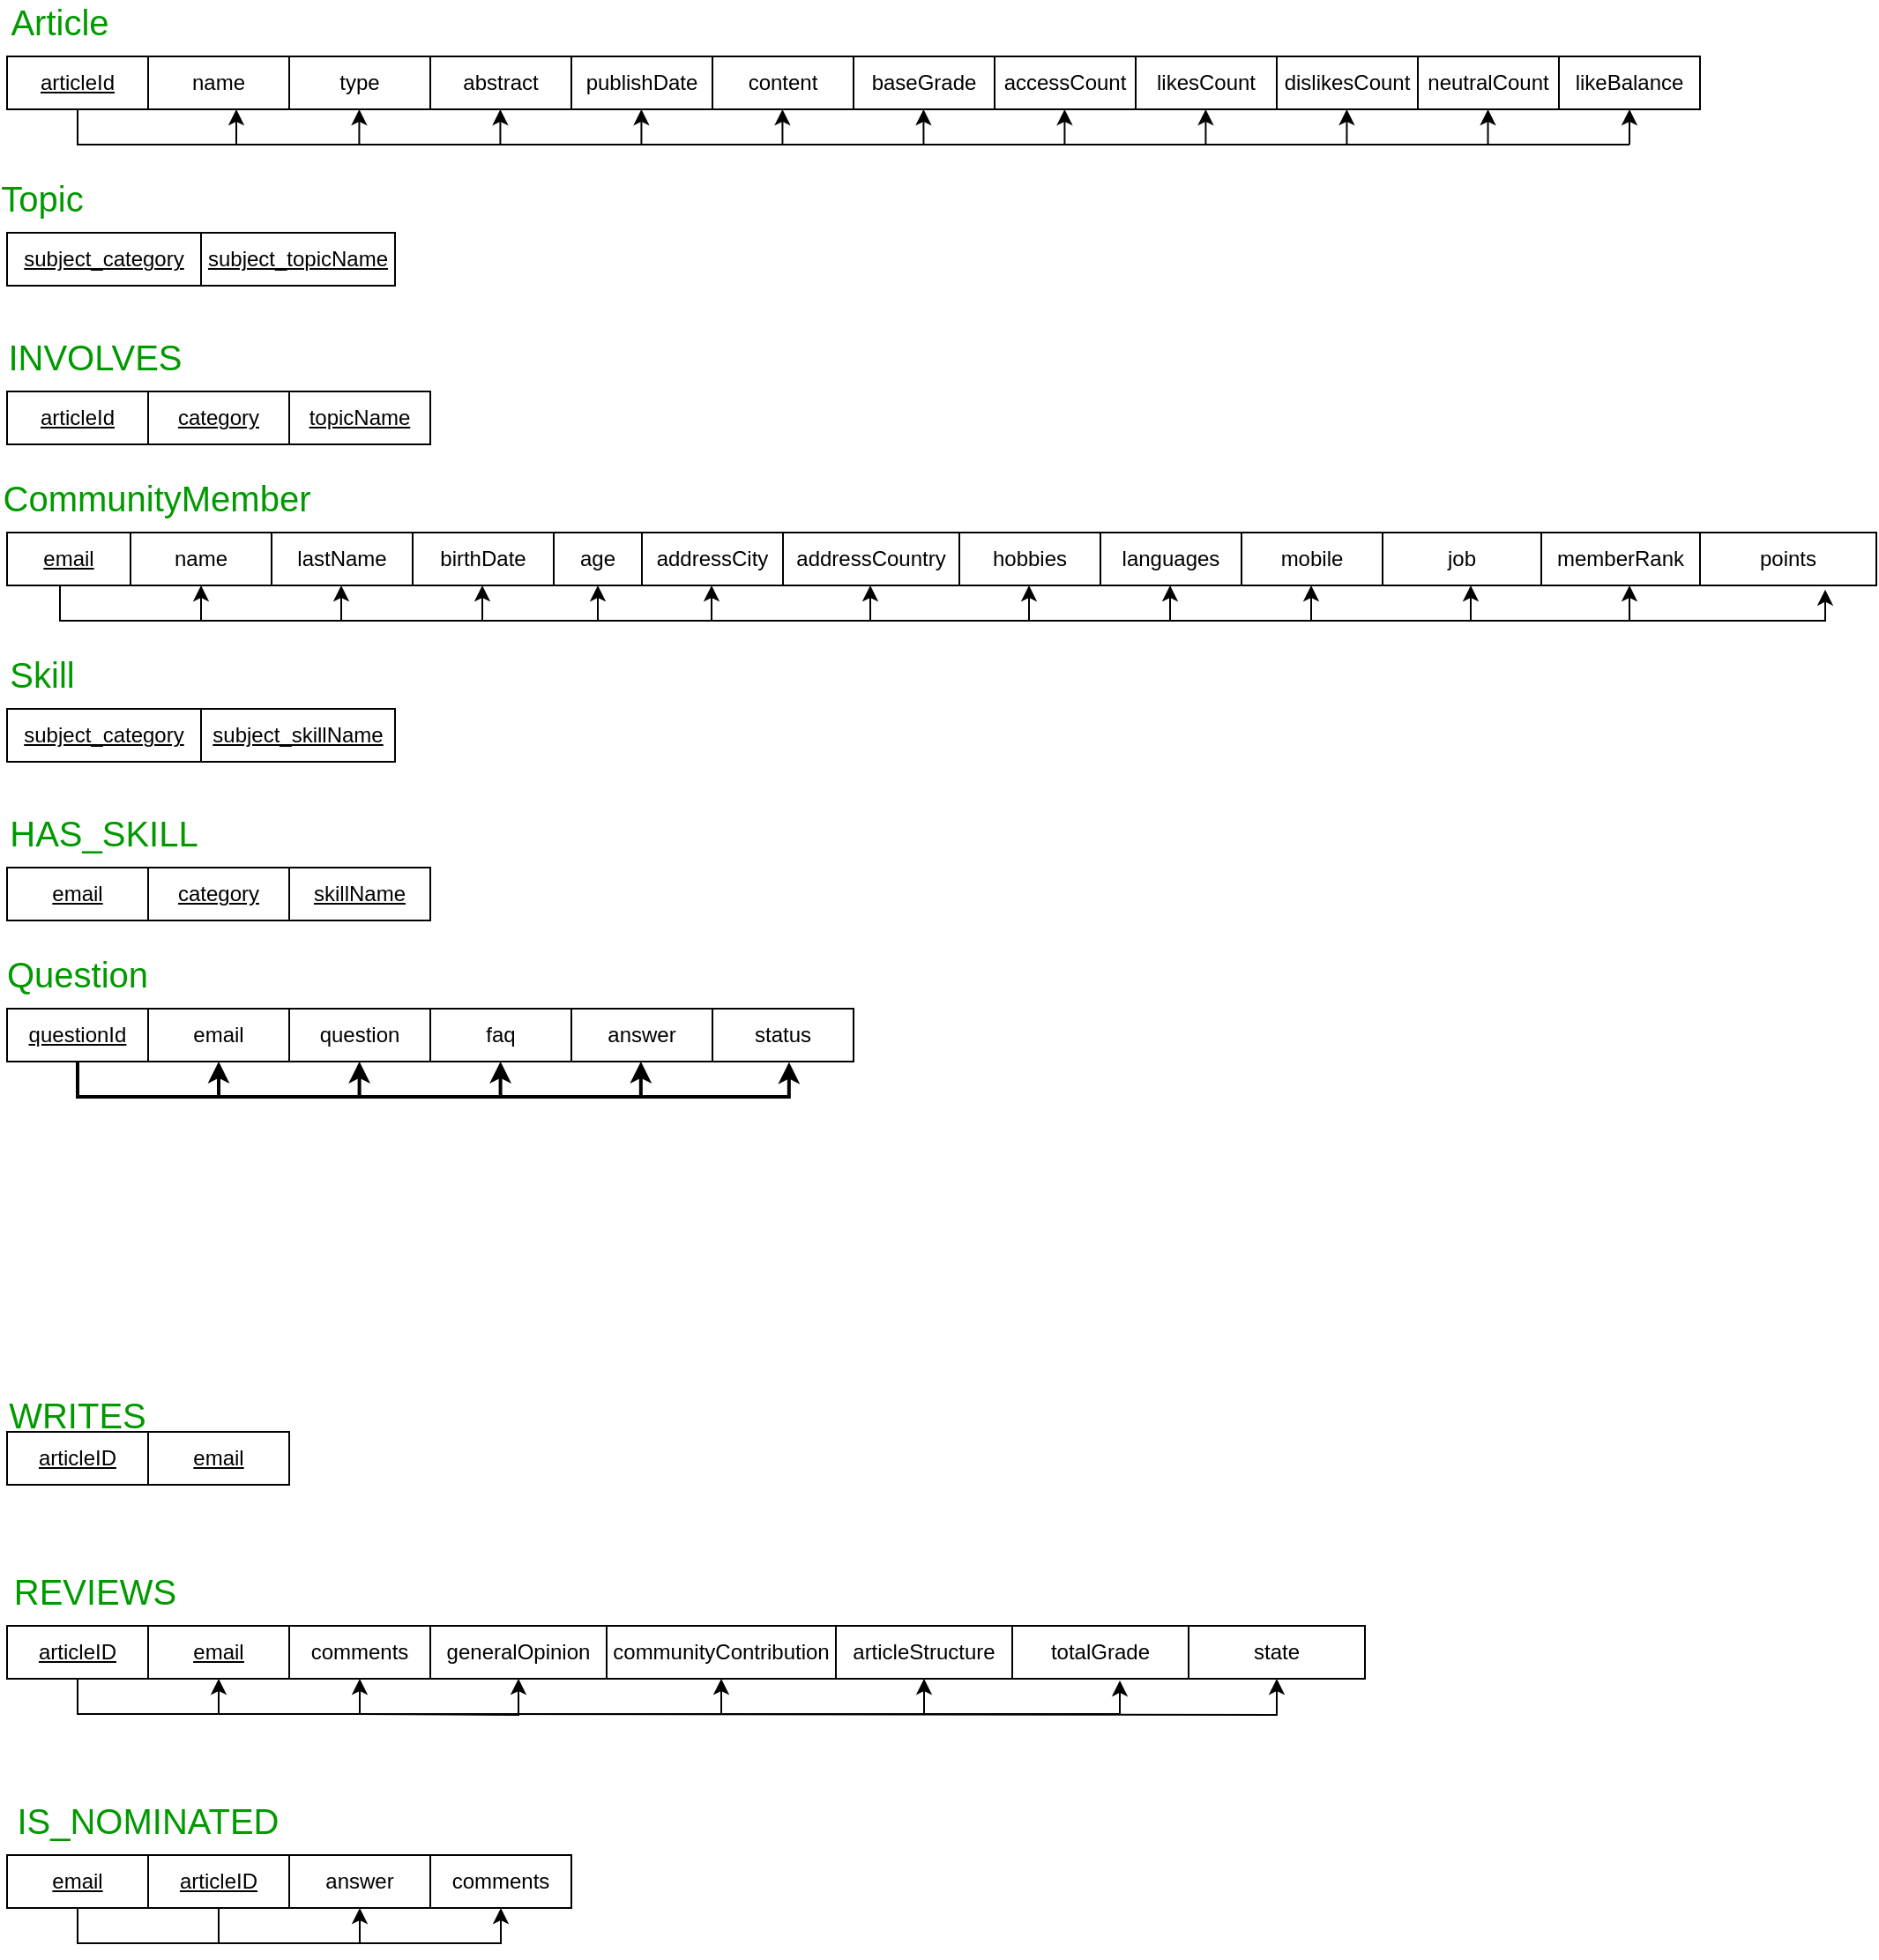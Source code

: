 <mxfile version="13.3.5" type="device"><diagram id="dkbUwDAFsNe0sdOHjusJ" name="Page-1"><mxGraphModel dx="1202" dy="475" grid="1" gridSize="10" guides="1" tooltips="1" connect="1" arrows="1" fold="1" page="1" pageScale="1" pageWidth="1169" pageHeight="827" math="0" shadow="0"><root><mxCell id="0"/><mxCell id="1" parent="0"/><mxCell id="1bvsl_Nv0j-jc4q3x4o1-125" style="edgeStyle=orthogonalEdgeStyle;rounded=0;orthogonalLoop=1;jettySize=auto;html=1;exitX=0.5;exitY=1;exitDx=0;exitDy=0;entryX=0.625;entryY=1;entryDx=0;entryDy=0;entryPerimeter=0;" parent="1" source="1bvsl_Nv0j-jc4q3x4o1-126" target="1bvsl_Nv0j-jc4q3x4o1-127" edge="1"><mxGeometry relative="1" as="geometry"><mxPoint x="180" y="170" as="targetPoint"/></mxGeometry></mxCell><mxCell id="1bvsl_Nv0j-jc4q3x4o1-126" value="&lt;u&gt;articleId&lt;/u&gt;" style="rounded=0;whiteSpace=wrap;html=1;" parent="1" vertex="1"><mxGeometry x="50" y="100" width="80" height="30" as="geometry"/></mxCell><mxCell id="1bvsl_Nv0j-jc4q3x4o1-127" value="name" style="rounded=0;whiteSpace=wrap;html=1;" parent="1" vertex="1"><mxGeometry x="130" y="100" width="80" height="30" as="geometry"/></mxCell><mxCell id="1bvsl_Nv0j-jc4q3x4o1-128" value="type" style="rounded=0;whiteSpace=wrap;html=1;" parent="1" vertex="1"><mxGeometry x="210" y="100" width="80" height="30" as="geometry"/></mxCell><mxCell id="1bvsl_Nv0j-jc4q3x4o1-129" value="abstract" style="rounded=0;whiteSpace=wrap;html=1;" parent="1" vertex="1"><mxGeometry x="290" y="100" width="80" height="30" as="geometry"/></mxCell><mxCell id="1bvsl_Nv0j-jc4q3x4o1-130" value="publishDate" style="rounded=0;whiteSpace=wrap;html=1;" parent="1" vertex="1"><mxGeometry x="370" y="100" width="80" height="30" as="geometry"/></mxCell><mxCell id="1bvsl_Nv0j-jc4q3x4o1-131" value="content" style="rounded=0;whiteSpace=wrap;html=1;" parent="1" vertex="1"><mxGeometry x="450" y="100" width="80" height="30" as="geometry"/></mxCell><mxCell id="1bvsl_Nv0j-jc4q3x4o1-132" value="baseGrade" style="rounded=0;whiteSpace=wrap;html=1;" parent="1" vertex="1"><mxGeometry x="530" y="100" width="80" height="30" as="geometry"/></mxCell><mxCell id="1bvsl_Nv0j-jc4q3x4o1-133" value="accessCount" style="rounded=0;whiteSpace=wrap;html=1;" parent="1" vertex="1"><mxGeometry x="610" y="100" width="80" height="30" as="geometry"/></mxCell><mxCell id="1bvsl_Nv0j-jc4q3x4o1-134" value="likesCount" style="rounded=0;whiteSpace=wrap;html=1;" parent="1" vertex="1"><mxGeometry x="690" y="100" width="80" height="30" as="geometry"/></mxCell><mxCell id="1bvsl_Nv0j-jc4q3x4o1-135" value="dislikesCount" style="rounded=0;whiteSpace=wrap;html=1;" parent="1" vertex="1"><mxGeometry x="770" y="100" width="80" height="30" as="geometry"/></mxCell><mxCell id="1bvsl_Nv0j-jc4q3x4o1-136" value="neutralCount" style="rounded=0;whiteSpace=wrap;html=1;" parent="1" vertex="1"><mxGeometry x="850" y="100" width="80" height="30" as="geometry"/></mxCell><mxCell id="1bvsl_Nv0j-jc4q3x4o1-137" value="" style="endArrow=none;html=1;" parent="1" edge="1"><mxGeometry width="50" height="50" relative="1" as="geometry"><mxPoint x="180" y="150" as="sourcePoint"/><mxPoint x="970" y="150" as="targetPoint"/></mxGeometry></mxCell><mxCell id="1bvsl_Nv0j-jc4q3x4o1-138" value="" style="endArrow=classic;html=1;entryX=0.5;entryY=1;entryDx=0;entryDy=0;" parent="1" target="1bvsl_Nv0j-jc4q3x4o1-203" edge="1"><mxGeometry width="50" height="50" relative="1" as="geometry"><mxPoint x="970" y="150" as="sourcePoint"/><mxPoint x="600" y="130" as="targetPoint"/></mxGeometry></mxCell><mxCell id="1bvsl_Nv0j-jc4q3x4o1-139" value="" style="endArrow=classic;html=1;entryX=0.5;entryY=1;entryDx=0;entryDy=0;" parent="1" edge="1"><mxGeometry width="50" height="50" relative="1" as="geometry"><mxPoint x="409.71" y="150" as="sourcePoint"/><mxPoint x="409.71" y="130" as="targetPoint"/></mxGeometry></mxCell><mxCell id="1bvsl_Nv0j-jc4q3x4o1-140" value="" style="endArrow=classic;html=1;entryX=0.5;entryY=1;entryDx=0;entryDy=0;" parent="1" edge="1"><mxGeometry width="50" height="50" relative="1" as="geometry"><mxPoint x="329.71" y="150" as="sourcePoint"/><mxPoint x="329.71" y="130" as="targetPoint"/></mxGeometry></mxCell><mxCell id="1bvsl_Nv0j-jc4q3x4o1-141" value="" style="endArrow=classic;html=1;entryX=0.5;entryY=1;entryDx=0;entryDy=0;" parent="1" edge="1"><mxGeometry width="50" height="50" relative="1" as="geometry"><mxPoint x="249.71" y="150" as="sourcePoint"/><mxPoint x="249.71" y="130" as="targetPoint"/></mxGeometry></mxCell><mxCell id="1bvsl_Nv0j-jc4q3x4o1-142" value="&lt;u&gt;subject_category&lt;/u&gt;" style="rounded=0;whiteSpace=wrap;html=1;" parent="1" vertex="1"><mxGeometry x="50" y="200" width="110" height="30" as="geometry"/></mxCell><mxCell id="1bvsl_Nv0j-jc4q3x4o1-143" value="&lt;u&gt;subject_topicName&lt;/u&gt;" style="rounded=0;whiteSpace=wrap;html=1;" parent="1" vertex="1"><mxGeometry x="160" y="200" width="110" height="30" as="geometry"/></mxCell><mxCell id="1bvsl_Nv0j-jc4q3x4o1-144" value="&lt;u&gt;articleId&lt;/u&gt;" style="rounded=0;whiteSpace=wrap;html=1;" parent="1" vertex="1"><mxGeometry x="50" y="290" width="80" height="30" as="geometry"/></mxCell><mxCell id="1bvsl_Nv0j-jc4q3x4o1-145" value="category" style="rounded=0;whiteSpace=wrap;html=1;fontStyle=4" parent="1" vertex="1"><mxGeometry x="130" y="290" width="80" height="30" as="geometry"/></mxCell><mxCell id="1bvsl_Nv0j-jc4q3x4o1-146" value="topicName" style="rounded=0;whiteSpace=wrap;html=1;fontStyle=4" parent="1" vertex="1"><mxGeometry x="210" y="290" width="80" height="30" as="geometry"/></mxCell><mxCell id="1bvsl_Nv0j-jc4q3x4o1-147" style="edgeStyle=orthogonalEdgeStyle;rounded=0;orthogonalLoop=1;jettySize=auto;html=1;exitX=0.5;exitY=1;exitDx=0;exitDy=0;entryX=0.71;entryY=1.079;entryDx=0;entryDy=0;entryPerimeter=0;" parent="1" target="1bvsl_Nv0j-jc4q3x4o1-154" edge="1"><mxGeometry relative="1" as="geometry"><Array as="points"><mxPoint x="80" y="420"/><mxPoint x="1081" y="420"/></Array><mxPoint x="80" y="400.0" as="sourcePoint"/></mxGeometry></mxCell><mxCell id="1bvsl_Nv0j-jc4q3x4o1-148" value="name" style="rounded=0;whiteSpace=wrap;html=1;" parent="1" vertex="1"><mxGeometry x="120" y="370" width="80" height="30" as="geometry"/></mxCell><mxCell id="1bvsl_Nv0j-jc4q3x4o1-149" value="lastName" style="rounded=0;whiteSpace=wrap;html=1;" parent="1" vertex="1"><mxGeometry x="200" y="370" width="80" height="30" as="geometry"/></mxCell><mxCell id="1bvsl_Nv0j-jc4q3x4o1-150" value="birthDate" style="rounded=0;whiteSpace=wrap;html=1;" parent="1" vertex="1"><mxGeometry x="280" y="370" width="80" height="30" as="geometry"/></mxCell><mxCell id="1bvsl_Nv0j-jc4q3x4o1-151" value="age" style="rounded=0;whiteSpace=wrap;html=1;" parent="1" vertex="1"><mxGeometry x="360" y="370" width="50" height="30" as="geometry"/></mxCell><mxCell id="1bvsl_Nv0j-jc4q3x4o1-152" value="addressCity" style="rounded=0;whiteSpace=wrap;html=1;" parent="1" vertex="1"><mxGeometry x="410" y="370" width="80" height="30" as="geometry"/></mxCell><mxCell id="1bvsl_Nv0j-jc4q3x4o1-153" value="addressCountry" style="rounded=0;whiteSpace=wrap;html=1;" parent="1" vertex="1"><mxGeometry x="490" y="370" width="100" height="30" as="geometry"/></mxCell><mxCell id="1bvsl_Nv0j-jc4q3x4o1-154" value="points" style="rounded=0;whiteSpace=wrap;html=1;" parent="1" vertex="1"><mxGeometry x="1010" y="370" width="100" height="30" as="geometry"/></mxCell><mxCell id="1bvsl_Nv0j-jc4q3x4o1-155" value="hobbies" style="rounded=0;whiteSpace=wrap;html=1;" parent="1" vertex="1"><mxGeometry x="590" y="370" width="80" height="30" as="geometry"/></mxCell><mxCell id="1bvsl_Nv0j-jc4q3x4o1-156" value="languages" style="rounded=0;whiteSpace=wrap;html=1;" parent="1" vertex="1"><mxGeometry x="670" y="370" width="80" height="30" as="geometry"/></mxCell><mxCell id="1bvsl_Nv0j-jc4q3x4o1-157" value="email" style="rounded=0;whiteSpace=wrap;html=1;fontStyle=4" parent="1" vertex="1"><mxGeometry x="50" y="370" width="70" height="30" as="geometry"/></mxCell><mxCell id="1bvsl_Nv0j-jc4q3x4o1-158" value="mobile" style="rounded=0;whiteSpace=wrap;html=1;" parent="1" vertex="1"><mxGeometry x="750" y="370" width="80" height="30" as="geometry"/></mxCell><mxCell id="1bvsl_Nv0j-jc4q3x4o1-159" value="job" style="rounded=0;whiteSpace=wrap;html=1;" parent="1" vertex="1"><mxGeometry x="830" y="370" width="90" height="30" as="geometry"/></mxCell><mxCell id="1bvsl_Nv0j-jc4q3x4o1-160" value="memberRank" style="rounded=0;whiteSpace=wrap;html=1;" parent="1" vertex="1"><mxGeometry x="920" y="370" width="90" height="30" as="geometry"/></mxCell><mxCell id="1bvsl_Nv0j-jc4q3x4o1-161" value="" style="endArrow=classic;html=1;entryX=0.5;entryY=1;entryDx=0;entryDy=0;" parent="1" target="1bvsl_Nv0j-jc4q3x4o1-148" edge="1"><mxGeometry width="50" height="50" relative="1" as="geometry"><mxPoint x="160" y="420" as="sourcePoint"/><mxPoint x="230" y="340" as="targetPoint"/></mxGeometry></mxCell><mxCell id="1bvsl_Nv0j-jc4q3x4o1-162" value="" style="endArrow=classic;html=1;entryX=0.5;entryY=1;entryDx=0;entryDy=0;" parent="1" edge="1"><mxGeometry width="50" height="50" relative="1" as="geometry"><mxPoint x="239.5" y="420" as="sourcePoint"/><mxPoint x="239.5" y="400" as="targetPoint"/></mxGeometry></mxCell><mxCell id="1bvsl_Nv0j-jc4q3x4o1-163" value="" style="endArrow=classic;html=1;entryX=0.5;entryY=1;entryDx=0;entryDy=0;" parent="1" edge="1"><mxGeometry width="50" height="50" relative="1" as="geometry"><mxPoint x="319.5" y="420" as="sourcePoint"/><mxPoint x="319.5" y="400" as="targetPoint"/></mxGeometry></mxCell><mxCell id="1bvsl_Nv0j-jc4q3x4o1-164" value="" style="endArrow=classic;html=1;entryX=0.5;entryY=1;entryDx=0;entryDy=0;" parent="1" edge="1"><mxGeometry width="50" height="50" relative="1" as="geometry"><mxPoint x="449.5" y="420" as="sourcePoint"/><mxPoint x="449.5" y="400" as="targetPoint"/></mxGeometry></mxCell><mxCell id="1bvsl_Nv0j-jc4q3x4o1-165" value="" style="endArrow=classic;html=1;entryX=0.5;entryY=1;entryDx=0;entryDy=0;" parent="1" edge="1"><mxGeometry width="50" height="50" relative="1" as="geometry"><mxPoint x="539.5" y="420" as="sourcePoint"/><mxPoint x="539.5" y="400" as="targetPoint"/></mxGeometry></mxCell><mxCell id="1bvsl_Nv0j-jc4q3x4o1-166" value="" style="endArrow=classic;html=1;entryX=0.5;entryY=1;entryDx=0;entryDy=0;" parent="1" edge="1"><mxGeometry width="50" height="50" relative="1" as="geometry"><mxPoint x="629.5" y="420" as="sourcePoint"/><mxPoint x="629.5" y="400" as="targetPoint"/></mxGeometry></mxCell><mxCell id="1bvsl_Nv0j-jc4q3x4o1-167" value="" style="endArrow=classic;html=1;entryX=0.5;entryY=1;entryDx=0;entryDy=0;" parent="1" edge="1"><mxGeometry width="50" height="50" relative="1" as="geometry"><mxPoint x="709.5" y="420" as="sourcePoint"/><mxPoint x="709.5" y="400" as="targetPoint"/></mxGeometry></mxCell><mxCell id="1bvsl_Nv0j-jc4q3x4o1-168" value="" style="endArrow=classic;html=1;entryX=0.5;entryY=1;entryDx=0;entryDy=0;" parent="1" edge="1"><mxGeometry width="50" height="50" relative="1" as="geometry"><mxPoint x="789.5" y="420" as="sourcePoint"/><mxPoint x="789.5" y="400" as="targetPoint"/></mxGeometry></mxCell><mxCell id="1bvsl_Nv0j-jc4q3x4o1-169" value="" style="endArrow=classic;html=1;entryX=0.5;entryY=1;entryDx=0;entryDy=0;" parent="1" edge="1"><mxGeometry width="50" height="50" relative="1" as="geometry"><mxPoint x="880" y="420" as="sourcePoint"/><mxPoint x="880" y="400" as="targetPoint"/></mxGeometry></mxCell><mxCell id="1bvsl_Nv0j-jc4q3x4o1-170" value="&lt;u&gt;subject_category&lt;/u&gt;" style="rounded=0;whiteSpace=wrap;html=1;" parent="1" vertex="1"><mxGeometry x="50" y="470" width="110" height="30" as="geometry"/></mxCell><mxCell id="1bvsl_Nv0j-jc4q3x4o1-171" value="&lt;u&gt;subject_skillName&lt;/u&gt;" style="rounded=0;whiteSpace=wrap;html=1;" parent="1" vertex="1"><mxGeometry x="160" y="470" width="110" height="30" as="geometry"/></mxCell><mxCell id="1bvsl_Nv0j-jc4q3x4o1-172" value="&lt;u&gt;email&lt;/u&gt;" style="rounded=0;whiteSpace=wrap;html=1;" parent="1" vertex="1"><mxGeometry x="50" y="560" width="80" height="30" as="geometry"/></mxCell><mxCell id="1bvsl_Nv0j-jc4q3x4o1-173" value="category" style="rounded=0;whiteSpace=wrap;html=1;fontStyle=4" parent="1" vertex="1"><mxGeometry x="130" y="560" width="80" height="30" as="geometry"/></mxCell><mxCell id="1bvsl_Nv0j-jc4q3x4o1-174" value="skillName" style="rounded=0;whiteSpace=wrap;html=1;fontStyle=4" parent="1" vertex="1"><mxGeometry x="210" y="560" width="80" height="30" as="geometry"/></mxCell><mxCell id="1bvsl_Nv0j-jc4q3x4o1-175" style="edgeStyle=orthogonalEdgeStyle;rounded=0;orthogonalLoop=1;jettySize=auto;html=1;exitX=0.5;exitY=1;exitDx=0;exitDy=0;strokeColor=#000000;strokeWidth=2;entryX=0.543;entryY=1.013;entryDx=0;entryDy=0;entryPerimeter=0;" parent="1" source="1bvsl_Nv0j-jc4q3x4o1-176" target="1bvsl_Nv0j-jc4q3x4o1-181" edge="1"><mxGeometry relative="1" as="geometry"><mxPoint x="260" y="730" as="targetPoint"/></mxGeometry></mxCell><mxCell id="1bvsl_Nv0j-jc4q3x4o1-176" value="&lt;u&gt;questionId&lt;/u&gt;" style="rounded=0;whiteSpace=wrap;html=1;" parent="1" vertex="1"><mxGeometry x="50" y="640" width="80" height="30" as="geometry"/></mxCell><mxCell id="1bvsl_Nv0j-jc4q3x4o1-177" value="email" style="rounded=0;whiteSpace=wrap;html=1;" parent="1" vertex="1"><mxGeometry x="130" y="640" width="80" height="30" as="geometry"/></mxCell><mxCell id="1bvsl_Nv0j-jc4q3x4o1-178" value="question" style="rounded=0;whiteSpace=wrap;html=1;" parent="1" vertex="1"><mxGeometry x="210" y="640" width="80" height="30" as="geometry"/></mxCell><mxCell id="1bvsl_Nv0j-jc4q3x4o1-179" value="faq" style="rounded=0;whiteSpace=wrap;html=1;" parent="1" vertex="1"><mxGeometry x="290" y="640" width="80" height="30" as="geometry"/></mxCell><mxCell id="1bvsl_Nv0j-jc4q3x4o1-180" value="answer" style="rounded=0;whiteSpace=wrap;html=1;" parent="1" vertex="1"><mxGeometry x="370" y="640" width="80" height="30" as="geometry"/></mxCell><mxCell id="1bvsl_Nv0j-jc4q3x4o1-181" value="status" style="rounded=0;whiteSpace=wrap;html=1;" parent="1" vertex="1"><mxGeometry x="450" y="640" width="80" height="30" as="geometry"/></mxCell><mxCell id="1bvsl_Nv0j-jc4q3x4o1-182" value="" style="endArrow=classic;html=1;strokeColor=#000000;strokeWidth=2;entryX=0.5;entryY=1;entryDx=0;entryDy=0;" parent="1" target="1bvsl_Nv0j-jc4q3x4o1-177" edge="1"><mxGeometry width="50" height="50" relative="1" as="geometry"><mxPoint x="170" y="690" as="sourcePoint"/><mxPoint x="370" y="610" as="targetPoint"/></mxGeometry></mxCell><mxCell id="1bvsl_Nv0j-jc4q3x4o1-183" value="&lt;u&gt;email&lt;/u&gt;" style="rounded=0;whiteSpace=wrap;html=1;" parent="1" vertex="1"><mxGeometry x="130" y="880" width="80" height="30" as="geometry"/></mxCell><mxCell id="1bvsl_Nv0j-jc4q3x4o1-184" value="articleID" style="rounded=0;whiteSpace=wrap;html=1;fontStyle=4" parent="1" vertex="1"><mxGeometry x="50" y="880" width="80" height="30" as="geometry"/></mxCell><mxCell id="1bvsl_Nv0j-jc4q3x4o1-185" value="Article" style="text;html=1;strokeColor=none;fillColor=none;align=center;verticalAlign=middle;whiteSpace=wrap;rounded=0;fontSize=20;fontColor=#009900;" parent="1" vertex="1"><mxGeometry x="50" y="70" width="60" height="20" as="geometry"/></mxCell><mxCell id="1bvsl_Nv0j-jc4q3x4o1-186" value="Topic" style="text;html=1;strokeColor=none;fillColor=none;align=center;verticalAlign=middle;whiteSpace=wrap;rounded=0;fontSize=20;fontColor=#009900;" parent="1" vertex="1"><mxGeometry x="50" y="170" width="40" height="20" as="geometry"/></mxCell><mxCell id="1bvsl_Nv0j-jc4q3x4o1-187" value="INVOLVES" style="text;html=1;strokeColor=none;fillColor=none;align=center;verticalAlign=middle;whiteSpace=wrap;rounded=0;fontSize=20;fontColor=#009900;" parent="1" vertex="1"><mxGeometry x="50" y="260" width="100" height="20" as="geometry"/></mxCell><mxCell id="1bvsl_Nv0j-jc4q3x4o1-188" value="CommunityMember" style="text;html=1;strokeColor=none;fillColor=none;align=center;verticalAlign=middle;whiteSpace=wrap;rounded=0;fontSize=20;fontColor=#009900;" parent="1" vertex="1"><mxGeometry x="50" y="340" width="170" height="20" as="geometry"/></mxCell><mxCell id="1bvsl_Nv0j-jc4q3x4o1-189" value="Skill" style="text;html=1;strokeColor=none;fillColor=none;align=center;verticalAlign=middle;whiteSpace=wrap;rounded=0;fontSize=20;fontColor=#009900;" parent="1" vertex="1"><mxGeometry x="50" y="440" width="40" height="20" as="geometry"/></mxCell><mxCell id="1bvsl_Nv0j-jc4q3x4o1-190" value="HAS_SKILL" style="text;html=1;strokeColor=none;fillColor=none;align=center;verticalAlign=middle;whiteSpace=wrap;rounded=0;fontSize=20;fontColor=#009900;" parent="1" vertex="1"><mxGeometry x="50" y="530" width="110" height="20" as="geometry"/></mxCell><mxCell id="1bvsl_Nv0j-jc4q3x4o1-191" value="Question" style="text;html=1;strokeColor=none;fillColor=none;align=center;verticalAlign=middle;whiteSpace=wrap;rounded=0;fontSize=20;fontColor=#009900;" parent="1" vertex="1"><mxGeometry x="50" y="610" width="80" height="20" as="geometry"/></mxCell><mxCell id="1bvsl_Nv0j-jc4q3x4o1-192" value="WRITES" style="text;html=1;strokeColor=none;fillColor=none;align=center;verticalAlign=middle;whiteSpace=wrap;rounded=0;fontSize=20;fontColor=#009900;" parent="1" vertex="1"><mxGeometry x="50" y="860" width="80" height="20" as="geometry"/></mxCell><mxCell id="1bvsl_Nv0j-jc4q3x4o1-193" value="" style="endArrow=classic;html=1;entryX=0.5;entryY=1;entryDx=0;entryDy=0;" parent="1" target="1bvsl_Nv0j-jc4q3x4o1-151" edge="1"><mxGeometry width="50" height="50" relative="1" as="geometry"><mxPoint x="385" y="420" as="sourcePoint"/><mxPoint x="319.5" y="400" as="targetPoint"/></mxGeometry></mxCell><mxCell id="1bvsl_Nv0j-jc4q3x4o1-194" value="" style="endArrow=classic;html=1;entryX=0.5;entryY=1;entryDx=0;entryDy=0;" parent="1" edge="1"><mxGeometry width="50" height="50" relative="1" as="geometry"><mxPoint x="569.71" y="150" as="sourcePoint"/><mxPoint x="569.71" y="130" as="targetPoint"/></mxGeometry></mxCell><mxCell id="1bvsl_Nv0j-jc4q3x4o1-195" value="" style="endArrow=classic;html=1;entryX=0.5;entryY=1;entryDx=0;entryDy=0;" parent="1" edge="1"><mxGeometry width="50" height="50" relative="1" as="geometry"><mxPoint x="489.71" y="150" as="sourcePoint"/><mxPoint x="489.71" y="130" as="targetPoint"/></mxGeometry></mxCell><mxCell id="1bvsl_Nv0j-jc4q3x4o1-196" value="" style="endArrow=classic;html=1;entryX=0.5;entryY=1;entryDx=0;entryDy=0;" parent="1" edge="1"><mxGeometry width="50" height="50" relative="1" as="geometry"><mxPoint x="649.71" y="150" as="sourcePoint"/><mxPoint x="649.71" y="130" as="targetPoint"/></mxGeometry></mxCell><mxCell id="1bvsl_Nv0j-jc4q3x4o1-197" value="" style="endArrow=classic;html=1;entryX=0.5;entryY=1;entryDx=0;entryDy=0;" parent="1" edge="1"><mxGeometry width="50" height="50" relative="1" as="geometry"><mxPoint x="729.71" y="150" as="sourcePoint"/><mxPoint x="729.71" y="130" as="targetPoint"/></mxGeometry></mxCell><mxCell id="1bvsl_Nv0j-jc4q3x4o1-198" value="" style="endArrow=classic;html=1;entryX=0.5;entryY=1;entryDx=0;entryDy=0;" parent="1" edge="1"><mxGeometry width="50" height="50" relative="1" as="geometry"><mxPoint x="809.71" y="150" as="sourcePoint"/><mxPoint x="809.71" y="130" as="targetPoint"/></mxGeometry></mxCell><mxCell id="1bvsl_Nv0j-jc4q3x4o1-199" value="" style="endArrow=classic;html=1;strokeColor=#000000;strokeWidth=2;entryX=0.5;entryY=1;entryDx=0;entryDy=0;" parent="1" edge="1"><mxGeometry width="50" height="50" relative="1" as="geometry"><mxPoint x="249.8" y="690" as="sourcePoint"/><mxPoint x="249.8" y="670" as="targetPoint"/></mxGeometry></mxCell><mxCell id="1bvsl_Nv0j-jc4q3x4o1-200" value="" style="endArrow=classic;html=1;strokeColor=#000000;strokeWidth=2;entryX=0.5;entryY=1;entryDx=0;entryDy=0;" parent="1" edge="1"><mxGeometry width="50" height="50" relative="1" as="geometry"><mxPoint x="329.8" y="690" as="sourcePoint"/><mxPoint x="329.8" y="670" as="targetPoint"/></mxGeometry></mxCell><mxCell id="1bvsl_Nv0j-jc4q3x4o1-201" value="" style="endArrow=classic;html=1;strokeColor=#000000;strokeWidth=2;entryX=0.5;entryY=1;entryDx=0;entryDy=0;" parent="1" edge="1"><mxGeometry width="50" height="50" relative="1" as="geometry"><mxPoint x="409.41" y="690" as="sourcePoint"/><mxPoint x="409.41" y="670" as="targetPoint"/></mxGeometry></mxCell><mxCell id="1bvsl_Nv0j-jc4q3x4o1-202" value="" style="endArrow=classic;html=1;entryX=0.5;entryY=1;entryDx=0;entryDy=0;" parent="1" edge="1"><mxGeometry width="50" height="50" relative="1" as="geometry"><mxPoint x="970.0" y="420" as="sourcePoint"/><mxPoint x="970.0" y="400" as="targetPoint"/></mxGeometry></mxCell><mxCell id="1bvsl_Nv0j-jc4q3x4o1-203" value="likeBalance" style="rounded=0;whiteSpace=wrap;html=1;" parent="1" vertex="1"><mxGeometry x="930" y="100" width="80" height="30" as="geometry"/></mxCell><mxCell id="1bvsl_Nv0j-jc4q3x4o1-204" value="" style="endArrow=classic;html=1;entryX=0.5;entryY=1;entryDx=0;entryDy=0;" parent="1" edge="1"><mxGeometry width="50" height="50" relative="1" as="geometry"><mxPoint x="889.76" y="150" as="sourcePoint"/><mxPoint x="889.76" y="130" as="targetPoint"/></mxGeometry></mxCell><mxCell id="1bvsl_Nv0j-jc4q3x4o1-205" value="REVIEWS" style="text;html=1;strokeColor=none;fillColor=none;align=center;verticalAlign=middle;whiteSpace=wrap;rounded=0;fontSize=20;fontColor=#009900;" parent="1" vertex="1"><mxGeometry x="60" y="960" width="80" height="20" as="geometry"/></mxCell><mxCell id="1bvsl_Nv0j-jc4q3x4o1-207" style="edgeStyle=orthogonalEdgeStyle;rounded=0;orthogonalLoop=1;jettySize=auto;html=1;exitX=0.5;exitY=1;exitDx=0;exitDy=0;entryX=0.5;entryY=1;entryDx=0;entryDy=0;" parent="1" source="1bvsl_Nv0j-jc4q3x4o1-213" target="1bvsl_Nv0j-jc4q3x4o1-217" edge="1"><mxGeometry relative="1" as="geometry"><mxPoint x="330" y="1060" as="targetPoint"/></mxGeometry></mxCell><mxCell id="1bvsl_Nv0j-jc4q3x4o1-208" style="edgeStyle=orthogonalEdgeStyle;rounded=0;orthogonalLoop=1;jettySize=auto;html=1;entryX=0.5;entryY=1;entryDx=0;entryDy=0;" parent="1" target="1bvsl_Nv0j-jc4q3x4o1-218" edge="1"><mxGeometry relative="1" as="geometry"><mxPoint x="250" y="1040" as="sourcePoint"/></mxGeometry></mxCell><mxCell id="1bvsl_Nv0j-jc4q3x4o1-209" style="edgeStyle=orthogonalEdgeStyle;rounded=0;orthogonalLoop=1;jettySize=auto;html=1;exitX=0.5;exitY=1;exitDx=0;exitDy=0;entryX=0.5;entryY=1;entryDx=0;entryDy=0;" parent="1" source="1bvsl_Nv0j-jc4q3x4o1-213" target="1bvsl_Nv0j-jc4q3x4o1-219" edge="1"><mxGeometry relative="1" as="geometry"/></mxCell><mxCell id="1bvsl_Nv0j-jc4q3x4o1-210" style="edgeStyle=orthogonalEdgeStyle;rounded=0;orthogonalLoop=1;jettySize=auto;html=1;entryX=0.5;entryY=1;entryDx=0;entryDy=0;" parent="1" source="1bvsl_Nv0j-jc4q3x4o1-213" target="1bvsl_Nv0j-jc4q3x4o1-220" edge="1"><mxGeometry relative="1" as="geometry"><Array as="points"><mxPoint x="90" y="1040"/><mxPoint x="570" y="1040"/></Array></mxGeometry></mxCell><mxCell id="1bvsl_Nv0j-jc4q3x4o1-211" style="edgeStyle=orthogonalEdgeStyle;rounded=0;orthogonalLoop=1;jettySize=auto;html=1;entryX=0.61;entryY=1.033;entryDx=0;entryDy=0;entryPerimeter=0;" parent="1" source="1bvsl_Nv0j-jc4q3x4o1-213" target="1bvsl_Nv0j-jc4q3x4o1-221" edge="1"><mxGeometry relative="1" as="geometry"><Array as="points"><mxPoint x="90" y="1040"/><mxPoint x="681" y="1040"/></Array></mxGeometry></mxCell><mxCell id="1bvsl_Nv0j-jc4q3x4o1-212" style="edgeStyle=orthogonalEdgeStyle;rounded=0;orthogonalLoop=1;jettySize=auto;html=1;entryX=0.5;entryY=1;entryDx=0;entryDy=0;" parent="1" target="1bvsl_Nv0j-jc4q3x4o1-222" edge="1"><mxGeometry relative="1" as="geometry"><mxPoint x="250" y="1040" as="sourcePoint"/></mxGeometry></mxCell><mxCell id="1bvsl_Nv0j-jc4q3x4o1-213" value="&lt;u&gt;articleID&lt;/u&gt;" style="rounded=0;whiteSpace=wrap;html=1;" parent="1" vertex="1"><mxGeometry x="50" y="990" width="80" height="30" as="geometry"/></mxCell><mxCell id="1bvsl_Nv0j-jc4q3x4o1-215" value="&lt;u&gt;email&lt;/u&gt;" style="rounded=0;whiteSpace=wrap;html=1;fontStyle=4" parent="1" vertex="1"><mxGeometry x="130" y="990" width="80" height="30" as="geometry"/></mxCell><mxCell id="1bvsl_Nv0j-jc4q3x4o1-217" value="comments" style="rounded=0;whiteSpace=wrap;html=1;" parent="1" vertex="1"><mxGeometry x="210" y="990" width="80" height="30" as="geometry"/></mxCell><mxCell id="1bvsl_Nv0j-jc4q3x4o1-218" value="generalOpinion" style="rounded=0;whiteSpace=wrap;html=1;" parent="1" vertex="1"><mxGeometry x="290" y="990" width="100" height="30" as="geometry"/></mxCell><mxCell id="1bvsl_Nv0j-jc4q3x4o1-219" value="communityContribution" style="rounded=0;whiteSpace=wrap;html=1;" parent="1" vertex="1"><mxGeometry x="390" y="990" width="130" height="30" as="geometry"/></mxCell><mxCell id="1bvsl_Nv0j-jc4q3x4o1-220" value="articleStructure" style="rounded=0;whiteSpace=wrap;html=1;" parent="1" vertex="1"><mxGeometry x="520" y="990" width="100" height="30" as="geometry"/></mxCell><mxCell id="1bvsl_Nv0j-jc4q3x4o1-221" value="totalGrade" style="rounded=0;whiteSpace=wrap;html=1;" parent="1" vertex="1"><mxGeometry x="620" y="990" width="100" height="30" as="geometry"/></mxCell><mxCell id="1bvsl_Nv0j-jc4q3x4o1-222" value="state" style="rounded=0;whiteSpace=wrap;html=1;" parent="1" vertex="1"><mxGeometry x="720" y="990" width="100" height="30" as="geometry"/></mxCell><mxCell id="1bvsl_Nv0j-jc4q3x4o1-223" value="IS_NOMINATED" style="text;html=1;strokeColor=none;fillColor=none;align=center;verticalAlign=middle;whiteSpace=wrap;rounded=0;fontSize=20;fontColor=#009900;" parent="1" vertex="1"><mxGeometry x="50" y="1090" width="160" height="20" as="geometry"/></mxCell><mxCell id="1bvsl_Nv0j-jc4q3x4o1-224" style="edgeStyle=orthogonalEdgeStyle;rounded=0;orthogonalLoop=1;jettySize=auto;html=1;entryX=0.5;entryY=1;entryDx=0;entryDy=0;" parent="1" source="1bvsl_Nv0j-jc4q3x4o1-225" target="1bvsl_Nv0j-jc4q3x4o1-228" edge="1"><mxGeometry relative="1" as="geometry"><Array as="points"><mxPoint x="90" y="1170"/><mxPoint x="250" y="1170"/></Array></mxGeometry></mxCell><mxCell id="1bvsl_Nv0j-jc4q3x4o1-225" value="&lt;u&gt;email&lt;/u&gt;" style="rounded=0;whiteSpace=wrap;html=1;" parent="1" vertex="1"><mxGeometry x="50" y="1120" width="80" height="30" as="geometry"/></mxCell><mxCell id="1bvsl_Nv0j-jc4q3x4o1-226" style="edgeStyle=orthogonalEdgeStyle;rounded=0;orthogonalLoop=1;jettySize=auto;html=1;exitX=0.5;exitY=1;exitDx=0;exitDy=0;entryX=0.5;entryY=1;entryDx=0;entryDy=0;" parent="1" source="1bvsl_Nv0j-jc4q3x4o1-227" target="1bvsl_Nv0j-jc4q3x4o1-229" edge="1"><mxGeometry relative="1" as="geometry"/></mxCell><mxCell id="1bvsl_Nv0j-jc4q3x4o1-227" value="&lt;u&gt;articleID&lt;/u&gt;" style="rounded=0;whiteSpace=wrap;html=1;" parent="1" vertex="1"><mxGeometry x="130" y="1120" width="80" height="30" as="geometry"/></mxCell><mxCell id="1bvsl_Nv0j-jc4q3x4o1-228" value="answer" style="rounded=0;whiteSpace=wrap;html=1;" parent="1" vertex="1"><mxGeometry x="210" y="1120" width="80" height="30" as="geometry"/></mxCell><mxCell id="1bvsl_Nv0j-jc4q3x4o1-229" value="comments" style="rounded=0;whiteSpace=wrap;html=1;" parent="1" vertex="1"><mxGeometry x="290" y="1120" width="80" height="30" as="geometry"/></mxCell><mxCell id="hpwS-gfaPchE9OVEUT-H-3" value="" style="endArrow=classic;html=1;entryX=0.5;entryY=1;entryDx=0;entryDy=0;" edge="1" parent="1" target="1bvsl_Nv0j-jc4q3x4o1-215"><mxGeometry width="50" height="50" relative="1" as="geometry"><mxPoint x="170" y="1040" as="sourcePoint"/><mxPoint x="340" y="1030" as="targetPoint"/></mxGeometry></mxCell></root></mxGraphModel></diagram></mxfile>